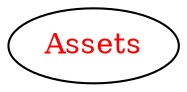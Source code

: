 digraph dependencyGraph {
 concentrate=true;
 ranksep="2.0";
 rankdir="LR"; 
 splines="ortho";
"Assets" [fontcolor="red"];
}